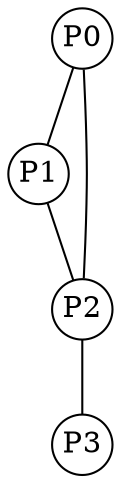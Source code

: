 graph {
  graph [
    charset = "UTF-8",
    dpi = 300,
    labeljust = "c",
    fontsize = 10,
    fontname = "Noto Serif"
  ];
  node [
    fixedsize = true,
    shape = circle,
    height = 0.4,
    width = 0.4,
    penwidth = 1.0
  ];
  edge [
    penwidth = 1.0
  ];
  0 [tooltop="P0" label="P0" ];
  1 [tooltop="P1" label="P1" ];
  2 [tooltop="P2" label="P2" ];
  3 [tooltop="P3" label="P3" ];
  0 -- 1;
  0 -- 2;
  1 -- 2;
  2 -- 3;
}
